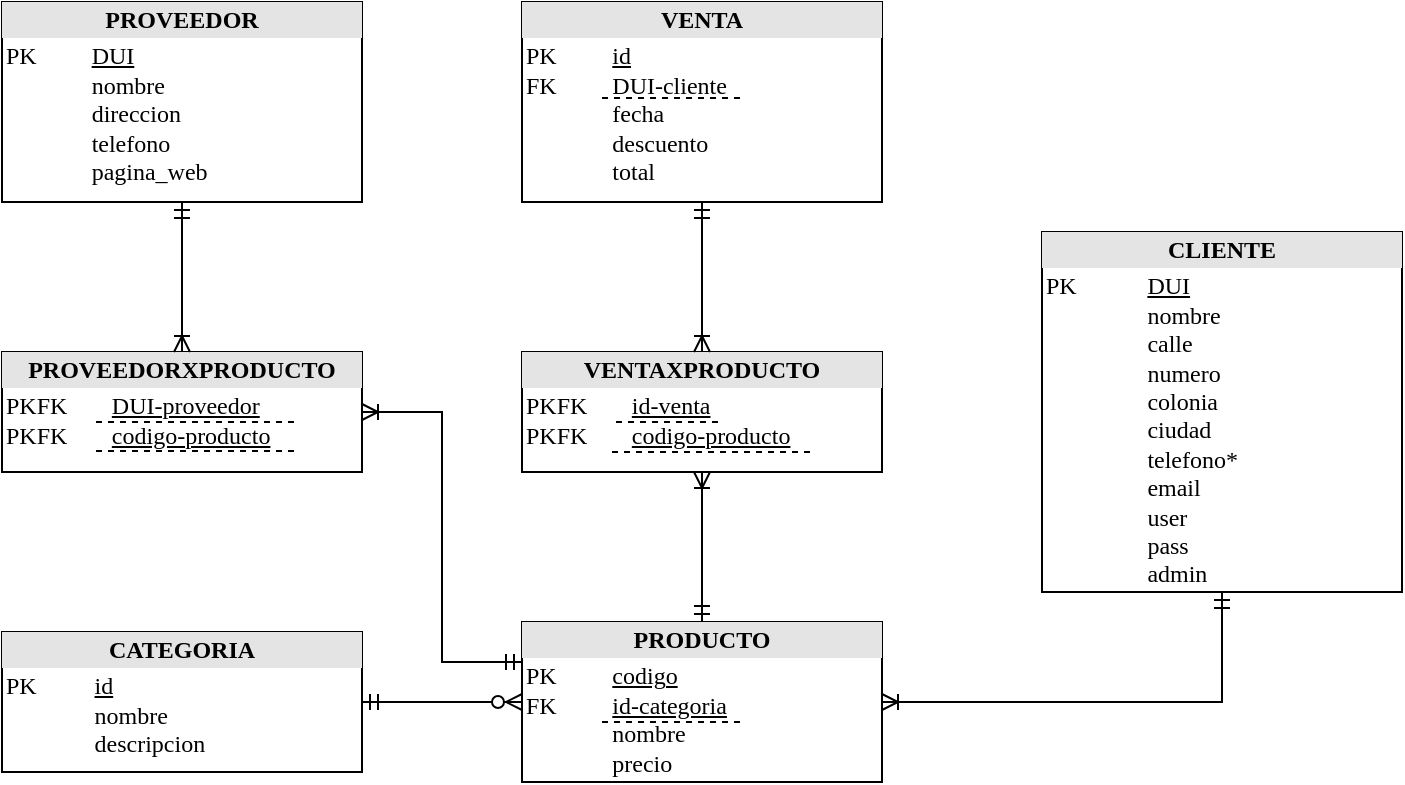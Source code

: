 <mxfile version="10.4.5" type="device"><diagram id="CHfgxClE-dLkXFMmneRd" name="Page-1"><mxGraphModel dx="929" dy="557" grid="1" gridSize="10" guides="1" tooltips="1" connect="1" arrows="1" fold="1" page="1" pageScale="1" pageWidth="1100" pageHeight="1000" math="0" shadow="0"><root><mxCell id="0"/><mxCell id="1" parent="0"/><mxCell id="_vy6PqYjOAIPO0QNY1sk-1" value="&lt;div style=&quot;text-align: center ; box-sizing: border-box ; width: 100% ; background: rgb(228 , 228 , 228) ; padding: 2px&quot;&gt;&lt;b&gt;PRODUCTO&lt;/b&gt;&lt;/div&gt;&lt;table style=&quot;width: 100% ; font-size: 1em&quot; cellpadding=&quot;2&quot; cellspacing=&quot;0&quot;&gt;&lt;tbody&gt;&lt;tr&gt;&lt;td&gt;PK&lt;br&gt;FK&lt;br&gt;&lt;br&gt;&lt;br&gt;&lt;br&gt;&lt;/td&gt;&lt;td&gt;&lt;u&gt;codigo&lt;br&gt;id-categoria&lt;/u&gt;&lt;br&gt;nombre&lt;br&gt;precio&lt;br&gt;stock&lt;/td&gt;&lt;/tr&gt;&lt;/tbody&gt;&lt;/table&gt;" style="verticalAlign=top;align=left;overflow=fill;html=1;rounded=0;shadow=0;comic=0;labelBackgroundColor=none;strokeColor=#000000;strokeWidth=1;fillColor=#ffffff;fontFamily=Verdana;fontSize=12;fontColor=#000000;" parent="1" vertex="1"><mxGeometry x="520" y="800" width="180" height="80" as="geometry"/></mxCell><mxCell id="_vy6PqYjOAIPO0QNY1sk-5" value="&lt;div style=&quot;text-align: center ; box-sizing: border-box ; width: 100% ; background: rgb(228 , 228 , 228) ; padding: 2px&quot;&gt;&lt;b&gt;CATEGORIA&lt;/b&gt;&lt;/div&gt;&lt;table style=&quot;width: 100% ; font-size: 1em&quot; cellpadding=&quot;2&quot; cellspacing=&quot;0&quot;&gt;&lt;tbody&gt;&lt;tr&gt;&lt;td&gt;PK&lt;br&gt;&lt;br&gt;&lt;br&gt;&lt;/td&gt;&lt;td&gt;&lt;u&gt;id&lt;/u&gt;&lt;br&gt;nombre&lt;br&gt;descripcion&lt;/td&gt;&lt;/tr&gt;&lt;/tbody&gt;&lt;/table&gt;" style="verticalAlign=top;align=left;overflow=fill;html=1;rounded=0;shadow=0;comic=0;labelBackgroundColor=none;strokeColor=#000000;strokeWidth=1;fillColor=#ffffff;fontFamily=Verdana;fontSize=12;fontColor=#000000;" parent="1" vertex="1"><mxGeometry x="260" y="805" width="180" height="70" as="geometry"/></mxCell><mxCell id="_vy6PqYjOAIPO0QNY1sk-6" value="" style="endArrow=none;dashed=1;html=1;" parent="1" edge="1"><mxGeometry width="50" height="50" relative="1" as="geometry"><mxPoint x="560" y="850" as="sourcePoint"/><mxPoint x="630" y="850" as="targetPoint"/></mxGeometry></mxCell><mxCell id="_vy6PqYjOAIPO0QNY1sk-7" value="&lt;div style=&quot;text-align: center ; box-sizing: border-box ; width: 100% ; background: rgb(228 , 228 , 228) ; padding: 2px&quot;&gt;&lt;b&gt;VENTA&lt;/b&gt;&lt;/div&gt;&lt;table style=&quot;width: 100% ; font-size: 1em&quot; cellpadding=&quot;2&quot; cellspacing=&quot;0&quot;&gt;&lt;tbody&gt;&lt;tr&gt;&lt;td&gt;PK&lt;br&gt;FK&lt;br&gt;&lt;br&gt;&lt;br&gt;&lt;br&gt;&lt;/td&gt;&lt;td&gt;&lt;u&gt;id&lt;/u&gt;&lt;br&gt;DUI-cliente&lt;br&gt;fecha&lt;br&gt;descuento&lt;br&gt;total&lt;/td&gt;&lt;/tr&gt;&lt;/tbody&gt;&lt;/table&gt;" style="verticalAlign=top;align=left;overflow=fill;html=1;rounded=0;shadow=0;comic=0;labelBackgroundColor=none;strokeColor=#000000;strokeWidth=1;fillColor=#ffffff;fontFamily=Verdana;fontSize=12;fontColor=#000000;" parent="1" vertex="1"><mxGeometry x="520" y="490" width="180" height="100" as="geometry"/></mxCell><mxCell id="_vy6PqYjOAIPO0QNY1sk-8" value="" style="endArrow=none;dashed=1;html=1;" parent="1" edge="1"><mxGeometry width="50" height="50" relative="1" as="geometry"><mxPoint x="560" y="538" as="sourcePoint"/><mxPoint x="630" y="538" as="targetPoint"/></mxGeometry></mxCell><mxCell id="_vy6PqYjOAIPO0QNY1sk-9" value="&lt;div style=&quot;text-align: center ; box-sizing: border-box ; width: 100% ; background: rgb(228 , 228 , 228) ; padding: 2px&quot;&gt;&lt;b&gt;CLIENTE&lt;/b&gt;&lt;/div&gt;&lt;table style=&quot;width: 100% ; font-size: 1em&quot; cellpadding=&quot;2&quot; cellspacing=&quot;0&quot;&gt;&lt;tbody&gt;&lt;tr&gt;&lt;td&gt;PK&lt;br&gt;&lt;br&gt;&lt;br&gt;&lt;br&gt;&lt;br&gt;&lt;br&gt;&lt;br&gt;&lt;br&gt;&lt;br&gt;&lt;br&gt;&lt;br&gt;&lt;/td&gt;&lt;td&gt;&lt;u&gt;DUI&lt;/u&gt;&lt;br&gt;nombre&lt;br&gt;calle&lt;br&gt;numero&lt;br&gt;colonia&lt;br&gt;ciudad&lt;br&gt;telefono*&lt;br&gt;email&lt;br&gt;user&lt;br&gt;pass&lt;br&gt;admin&lt;/td&gt;&lt;/tr&gt;&lt;/tbody&gt;&lt;/table&gt;" style="verticalAlign=top;align=left;overflow=fill;html=1;rounded=0;shadow=0;comic=0;labelBackgroundColor=none;strokeColor=#000000;strokeWidth=1;fillColor=#ffffff;fontFamily=Verdana;fontSize=12;fontColor=#000000;" parent="1" vertex="1"><mxGeometry x="780" y="605" width="180" height="180" as="geometry"/></mxCell><mxCell id="_vy6PqYjOAIPO0QNY1sk-11" value="&lt;div style=&quot;text-align: center ; box-sizing: border-box ; width: 100% ; background: rgb(228 , 228 , 228) ; padding: 2px&quot;&gt;&lt;b&gt;PROVEEDOR&lt;/b&gt;&lt;/div&gt;&lt;table style=&quot;width: 100% ; font-size: 1em&quot; cellpadding=&quot;2&quot; cellspacing=&quot;0&quot;&gt;&lt;tbody&gt;&lt;tr&gt;&lt;td&gt;PK&lt;br&gt;&lt;br&gt;&lt;br&gt;&lt;br&gt;&lt;br&gt;&lt;/td&gt;&lt;td&gt;&lt;u&gt;DUI&lt;/u&gt;&lt;br&gt;nombre&lt;br&gt;direccion&lt;br&gt;telefono&amp;nbsp;&lt;br&gt;pagina_web&lt;/td&gt;&lt;/tr&gt;&lt;/tbody&gt;&lt;/table&gt;" style="verticalAlign=top;align=left;overflow=fill;html=1;rounded=0;shadow=0;comic=0;labelBackgroundColor=none;strokeColor=#000000;strokeWidth=1;fillColor=#ffffff;fontFamily=Verdana;fontSize=12;fontColor=#000000;" parent="1" vertex="1"><mxGeometry x="260" y="490" width="180" height="100" as="geometry"/></mxCell><mxCell id="_vy6PqYjOAIPO0QNY1sk-13" value="&lt;div style=&quot;text-align: center ; box-sizing: border-box ; width: 100% ; background: rgb(228 , 228 , 228) ; padding: 2px&quot;&gt;&lt;b&gt;PROVEEDORXPRODUCTO&lt;/b&gt;&lt;/div&gt;&lt;table style=&quot;width: 100% ; font-size: 1em&quot; cellpadding=&quot;2&quot; cellspacing=&quot;0&quot;&gt;&lt;tbody&gt;&lt;tr&gt;&lt;td&gt;PKFK&lt;br&gt;PKFK&lt;/td&gt;&lt;td&gt;&lt;u&gt;DUI-proveedor&lt;/u&gt;&lt;br&gt;&lt;u&gt;codigo-producto&lt;/u&gt;&lt;/td&gt;&lt;/tr&gt;&lt;/tbody&gt;&lt;/table&gt;" style="verticalAlign=top;align=left;overflow=fill;html=1;rounded=0;shadow=0;comic=0;labelBackgroundColor=none;strokeColor=#000000;strokeWidth=1;fillColor=#ffffff;fontFamily=Verdana;fontSize=12;fontColor=#000000;" parent="1" vertex="1"><mxGeometry x="260" y="665" width="180" height="60" as="geometry"/></mxCell><mxCell id="_vy6PqYjOAIPO0QNY1sk-15" value="" style="endArrow=none;dashed=1;html=1;" parent="1" edge="1"><mxGeometry width="50" height="50" relative="1" as="geometry"><mxPoint x="307" y="714.5" as="sourcePoint"/><mxPoint x="407" y="714.5" as="targetPoint"/></mxGeometry></mxCell><mxCell id="_vy6PqYjOAIPO0QNY1sk-16" value="" style="endArrow=none;dashed=1;html=1;" parent="1" edge="1"><mxGeometry width="50" height="50" relative="1" as="geometry"><mxPoint x="307" y="700" as="sourcePoint"/><mxPoint x="407" y="700" as="targetPoint"/><Array as="points"><mxPoint x="307" y="700"/></Array></mxGeometry></mxCell><mxCell id="_vy6PqYjOAIPO0QNY1sk-17" value="&lt;div style=&quot;text-align: center ; box-sizing: border-box ; width: 100% ; background: rgb(228 , 228 , 228) ; padding: 2px&quot;&gt;&lt;b&gt;VENTAXPRODUCTO&lt;/b&gt;&lt;/div&gt;&lt;table style=&quot;width: 100% ; font-size: 1em&quot; cellpadding=&quot;2&quot; cellspacing=&quot;0&quot;&gt;&lt;tbody&gt;&lt;tr&gt;&lt;td&gt;PKFK&lt;br&gt;PKFK&lt;/td&gt;&lt;td&gt;&lt;u&gt;id-venta&lt;/u&gt;&lt;br&gt;&lt;u&gt;codigo-producto&lt;/u&gt;&lt;/td&gt;&lt;/tr&gt;&lt;/tbody&gt;&lt;/table&gt;" style="verticalAlign=top;align=left;overflow=fill;html=1;rounded=0;shadow=0;comic=0;labelBackgroundColor=none;strokeColor=#000000;strokeWidth=1;fillColor=#ffffff;fontFamily=Verdana;fontSize=12;fontColor=#000000;" parent="1" vertex="1"><mxGeometry x="520" y="665" width="180" height="60" as="geometry"/></mxCell><mxCell id="_vy6PqYjOAIPO0QNY1sk-18" value="" style="endArrow=none;dashed=1;html=1;" parent="1" edge="1"><mxGeometry width="50" height="50" relative="1" as="geometry"><mxPoint x="565" y="715" as="sourcePoint"/><mxPoint x="666" y="715" as="targetPoint"/></mxGeometry></mxCell><mxCell id="_vy6PqYjOAIPO0QNY1sk-19" value="" style="endArrow=none;dashed=1;html=1;" parent="1" edge="1"><mxGeometry width="50" height="50" relative="1" as="geometry"><mxPoint x="567" y="700" as="sourcePoint"/><mxPoint x="619" y="700" as="targetPoint"/></mxGeometry></mxCell><mxCell id="hrLbogOkG3NiFATJPsW--1" style="edgeStyle=orthogonalEdgeStyle;html=1;labelBackgroundColor=none;startArrow=ERmandOne;endArrow=ERoneToMany;fontFamily=Verdana;fontSize=12;align=left;exitX=0.5;exitY=1;exitDx=0;exitDy=0;rounded=0;" edge="1" parent="1" source="_vy6PqYjOAIPO0QNY1sk-11" target="_vy6PqYjOAIPO0QNY1sk-13"><mxGeometry relative="1" as="geometry"><mxPoint x="210" y="555" as="sourcePoint"/><mxPoint x="210" y="625" as="targetPoint"/></mxGeometry></mxCell><mxCell id="hrLbogOkG3NiFATJPsW--2" style="edgeStyle=orthogonalEdgeStyle;html=1;entryX=1;entryY=0.5;labelBackgroundColor=none;startArrow=ERmandOne;endArrow=ERoneToMany;fontFamily=Verdana;fontSize=12;align=left;exitX=0;exitY=0.25;exitDx=0;exitDy=0;entryDx=0;entryDy=0;rounded=0;" edge="1" parent="1" source="_vy6PqYjOAIPO0QNY1sk-1" target="_vy6PqYjOAIPO0QNY1sk-13"><mxGeometry relative="1" as="geometry"><mxPoint x="470" y="730" as="sourcePoint"/><mxPoint x="470" y="800" as="targetPoint"/><Array as="points"><mxPoint x="480" y="820"/><mxPoint x="480" y="695"/></Array></mxGeometry></mxCell><mxCell id="hrLbogOkG3NiFATJPsW--3" style="edgeStyle=orthogonalEdgeStyle;html=1;labelBackgroundColor=none;startArrow=ERmandOne;endArrow=ERoneToMany;fontFamily=Verdana;fontSize=12;align=left;exitX=0.5;exitY=1;exitDx=0;exitDy=0;rounded=0;" edge="1" parent="1" source="_vy6PqYjOAIPO0QNY1sk-7" target="_vy6PqYjOAIPO0QNY1sk-17"><mxGeometry relative="1" as="geometry"><mxPoint x="360.333" y="600.333" as="sourcePoint"/><mxPoint x="360.333" y="675" as="targetPoint"/></mxGeometry></mxCell><mxCell id="hrLbogOkG3NiFATJPsW--4" style="edgeStyle=orthogonalEdgeStyle;html=1;labelBackgroundColor=none;startArrow=ERmandOne;endArrow=ERoneToMany;fontFamily=Verdana;fontSize=12;align=left;exitX=0.5;exitY=0;exitDx=0;exitDy=0;rounded=0;" edge="1" parent="1" source="_vy6PqYjOAIPO0QNY1sk-1" target="_vy6PqYjOAIPO0QNY1sk-17"><mxGeometry relative="1" as="geometry"><mxPoint x="620.333" y="600.333" as="sourcePoint"/><mxPoint x="620.333" y="675" as="targetPoint"/></mxGeometry></mxCell><mxCell id="hrLbogOkG3NiFATJPsW--5" style="edgeStyle=orthogonalEdgeStyle;html=1;labelBackgroundColor=none;startArrow=ERmandOne;endArrow=ERzeroToMany;fontFamily=Verdana;fontSize=12;align=left;exitX=1;exitY=0.5;exitDx=0;exitDy=0;rounded=0;entryX=0;entryY=0.5;entryDx=0;entryDy=0;endFill=1;" edge="1" parent="1" source="_vy6PqYjOAIPO0QNY1sk-5" target="_vy6PqYjOAIPO0QNY1sk-1"><mxGeometry relative="1" as="geometry"><mxPoint x="360.333" y="600.333" as="sourcePoint"/><mxPoint x="360.333" y="675" as="targetPoint"/></mxGeometry></mxCell><mxCell id="hrLbogOkG3NiFATJPsW--6" style="edgeStyle=orthogonalEdgeStyle;html=1;labelBackgroundColor=none;startArrow=ERmandOne;endArrow=ERoneToMany;fontFamily=Verdana;fontSize=12;align=left;exitX=0.5;exitY=1;exitDx=0;exitDy=0;rounded=0;entryX=1;entryY=0.5;entryDx=0;entryDy=0;" edge="1" parent="1" source="_vy6PqYjOAIPO0QNY1sk-9" target="_vy6PqYjOAIPO0QNY1sk-1"><mxGeometry relative="1" as="geometry"><mxPoint x="360.333" y="600.333" as="sourcePoint"/><mxPoint x="360.333" y="675" as="targetPoint"/></mxGeometry></mxCell></root></mxGraphModel></diagram></mxfile>